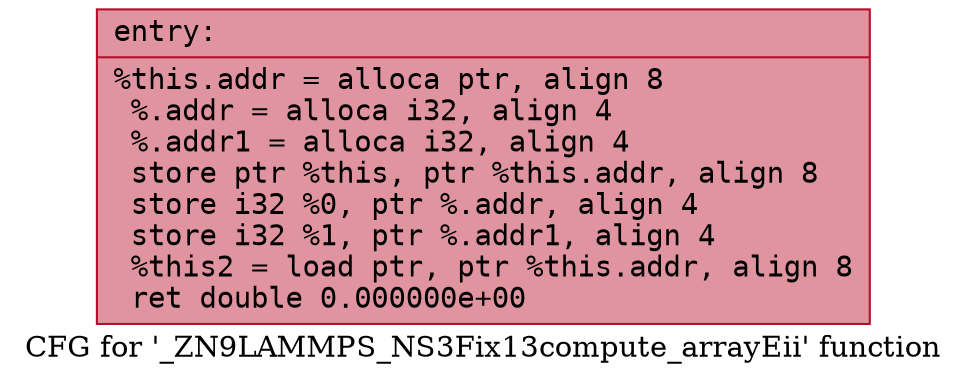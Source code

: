 digraph "CFG for '_ZN9LAMMPS_NS3Fix13compute_arrayEii' function" {
	label="CFG for '_ZN9LAMMPS_NS3Fix13compute_arrayEii' function";

	Node0x560f40d1a700 [shape=record,color="#b70d28ff", style=filled, fillcolor="#b70d2870" fontname="Courier",label="{entry:\l|  %this.addr = alloca ptr, align 8\l  %.addr = alloca i32, align 4\l  %.addr1 = alloca i32, align 4\l  store ptr %this, ptr %this.addr, align 8\l  store i32 %0, ptr %.addr, align 4\l  store i32 %1, ptr %.addr1, align 4\l  %this2 = load ptr, ptr %this.addr, align 8\l  ret double 0.000000e+00\l}"];
}
